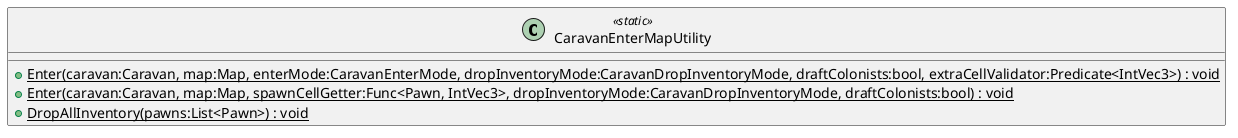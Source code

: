 @startuml
class CaravanEnterMapUtility <<static>> {
    + {static} Enter(caravan:Caravan, map:Map, enterMode:CaravanEnterMode, dropInventoryMode:CaravanDropInventoryMode, draftColonists:bool, extraCellValidator:Predicate<IntVec3>) : void
    + {static} Enter(caravan:Caravan, map:Map, spawnCellGetter:Func<Pawn, IntVec3>, dropInventoryMode:CaravanDropInventoryMode, draftColonists:bool) : void
    + {static} DropAllInventory(pawns:List<Pawn>) : void
}
@enduml
